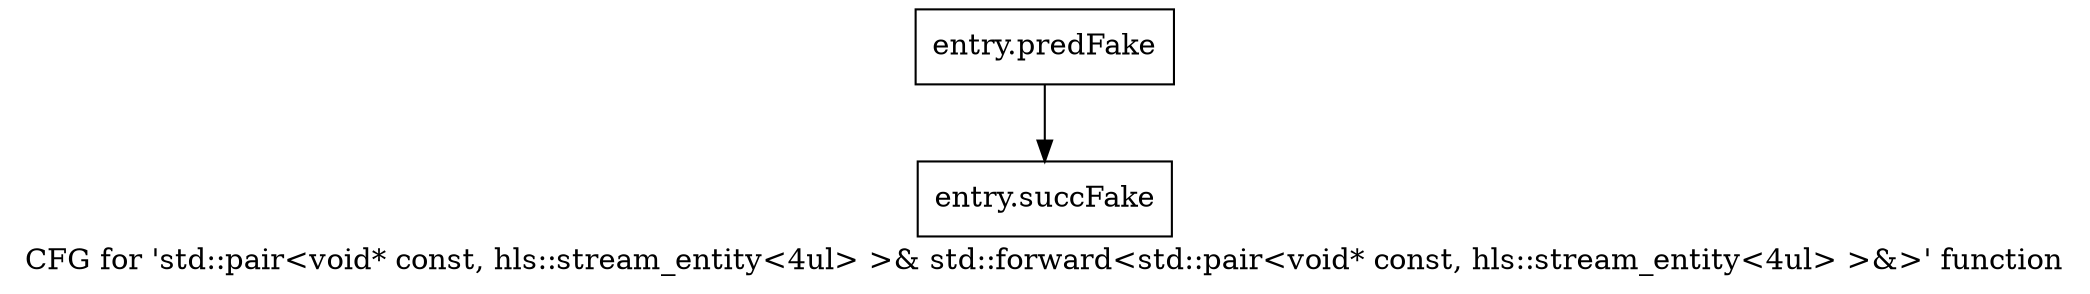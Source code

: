 digraph "CFG for 'std::pair\<void* const, hls::stream_entity\<4ul\> \>& std::forward\<std::pair\<void* const, hls::stream_entity\<4ul\> \>&\>' function" {
	label="CFG for 'std::pair\<void* const, hls::stream_entity\<4ul\> \>& std::forward\<std::pair\<void* const, hls::stream_entity\<4ul\> \>&\>' function";

	Node0x4308590 [shape=record,filename="",linenumber="",label="{entry.predFake}"];
	Node0x4308590 -> Node0x440a210[ callList="" memoryops="" filename="/tools/Xilinx/Vitis_HLS/2022.1/tps/lnx64/gcc-8.3.0/lib/gcc/x86_64-pc-linux-gnu/8.3.0/../../../../include/c++/8.3.0/bits/move.h" execusionnum="407"];
	Node0x440a210 [shape=record,filename="/tools/Xilinx/Vitis_HLS/2022.1/tps/lnx64/gcc-8.3.0/lib/gcc/x86_64-pc-linux-gnu/8.3.0/../../../../include/c++/8.3.0/bits/move.h",linenumber="75",label="{entry.succFake}"];
}
